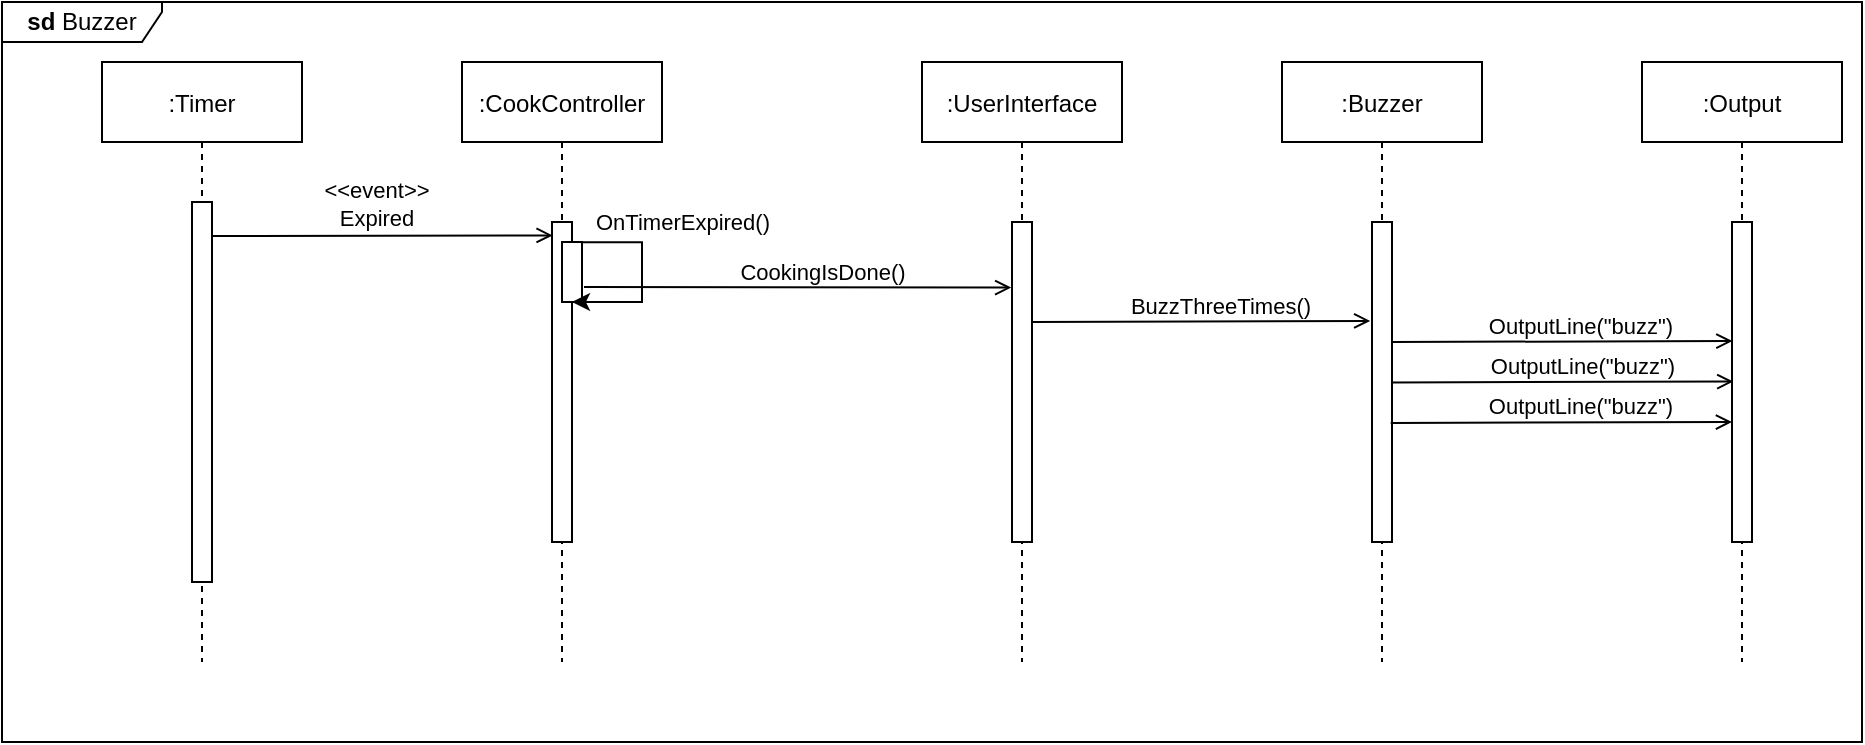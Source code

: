 <mxfile version="15.9.4" type="device"><diagram id="kgpKYQtTHZ0yAKxKKP6v" name="Page-1"><mxGraphModel dx="920" dy="484" grid="1" gridSize="10" guides="1" tooltips="1" connect="1" arrows="1" fold="1" page="1" pageScale="1" pageWidth="850" pageHeight="1100" math="0" shadow="0"><root><mxCell id="0"/><mxCell id="1" parent="0"/><mxCell id="mbxAYATVtIBbh6k8xHTE-3" value="" style="endArrow=open;html=1;rounded=0;endFill=0;entryX=0.033;entryY=0.042;entryDx=0;entryDy=0;entryPerimeter=0;" edge="1" parent="1" target="3nuBFxr9cyL0pnOWT2aG-6"><mxGeometry width="50" height="50" relative="1" as="geometry"><mxPoint x="170" y="167" as="sourcePoint"/><mxPoint x="340" y="166" as="targetPoint"/></mxGeometry></mxCell><mxCell id="mbxAYATVtIBbh6k8xHTE-6" value="&amp;lt;&amp;lt;event&amp;gt;&amp;gt;&lt;br&gt;Expired" style="edgeLabel;html=1;align=center;verticalAlign=middle;resizable=0;points=[];" vertex="1" connectable="0" parent="mbxAYATVtIBbh6k8xHTE-3"><mxGeometry x="-0.127" relative="1" as="geometry"><mxPoint x="10" y="-16" as="offset"/></mxGeometry></mxCell><mxCell id="3nuBFxr9cyL0pnOWT2aG-1" value=":Timer" style="shape=umlLifeline;perimeter=lifelinePerimeter;container=1;collapsible=0;recursiveResize=0;rounded=0;shadow=0;strokeWidth=1;" parent="1" vertex="1"><mxGeometry x="120" y="80" width="100" height="300" as="geometry"/></mxCell><mxCell id="3nuBFxr9cyL0pnOWT2aG-2" value="" style="points=[];perimeter=orthogonalPerimeter;rounded=0;shadow=0;strokeWidth=1;" parent="3nuBFxr9cyL0pnOWT2aG-1" vertex="1"><mxGeometry x="45" y="70" width="10" height="190" as="geometry"/></mxCell><mxCell id="3nuBFxr9cyL0pnOWT2aG-5" value=":CookController" style="shape=umlLifeline;perimeter=lifelinePerimeter;container=1;collapsible=0;recursiveResize=0;rounded=0;shadow=0;strokeWidth=1;" parent="1" vertex="1"><mxGeometry x="300" y="80" width="100" height="300" as="geometry"/></mxCell><mxCell id="3nuBFxr9cyL0pnOWT2aG-6" value="" style="points=[];perimeter=orthogonalPerimeter;rounded=0;shadow=0;strokeWidth=1;" parent="3nuBFxr9cyL0pnOWT2aG-5" vertex="1"><mxGeometry x="45" y="80" width="10" height="160" as="geometry"/></mxCell><mxCell id="mbxAYATVtIBbh6k8xHTE-10" value="" style="points=[];perimeter=orthogonalPerimeter;rounded=0;shadow=0;strokeWidth=1;" vertex="1" parent="3nuBFxr9cyL0pnOWT2aG-5"><mxGeometry x="50" y="90" width="10" height="30" as="geometry"/></mxCell><mxCell id="mbxAYATVtIBbh6k8xHTE-7" value="" style="endArrow=classic;html=1;rounded=0;exitX=1.5;exitY=0.063;exitDx=0;exitDy=0;exitPerimeter=0;edgeStyle=orthogonalEdgeStyle;entryX=1;entryY=0.256;entryDx=0;entryDy=0;entryPerimeter=0;" edge="1" parent="3nuBFxr9cyL0pnOWT2aG-5" source="3nuBFxr9cyL0pnOWT2aG-6" target="3nuBFxr9cyL0pnOWT2aG-6"><mxGeometry width="50" height="50" relative="1" as="geometry"><mxPoint x="70" y="130" as="sourcePoint"/><mxPoint x="110" y="120" as="targetPoint"/><Array as="points"><mxPoint x="90" y="90"/><mxPoint x="90" y="120"/><mxPoint x="55" y="120"/></Array></mxGeometry></mxCell><mxCell id="mbxAYATVtIBbh6k8xHTE-9" value="OnTimerExpired()" style="edgeLabel;html=1;align=center;verticalAlign=middle;resizable=0;points=[];" vertex="1" connectable="0" parent="mbxAYATVtIBbh6k8xHTE-7"><mxGeometry x="-0.191" relative="1" as="geometry"><mxPoint x="20" y="-19" as="offset"/></mxGeometry></mxCell><mxCell id="mbxAYATVtIBbh6k8xHTE-11" value=":UserInterface" style="shape=umlLifeline;perimeter=lifelinePerimeter;container=1;collapsible=0;recursiveResize=0;rounded=0;shadow=0;strokeWidth=1;" vertex="1" parent="1"><mxGeometry x="530" y="80" width="100" height="300" as="geometry"/></mxCell><mxCell id="mbxAYATVtIBbh6k8xHTE-12" value="" style="points=[];perimeter=orthogonalPerimeter;rounded=0;shadow=0;strokeWidth=1;" vertex="1" parent="mbxAYATVtIBbh6k8xHTE-11"><mxGeometry x="45" y="80" width="10" height="160" as="geometry"/></mxCell><mxCell id="mbxAYATVtIBbh6k8xHTE-16" value="" style="endArrow=open;html=1;rounded=0;exitX=1.1;exitY=0.748;exitDx=0;exitDy=0;exitPerimeter=0;entryX=-0.038;entryY=0.205;entryDx=0;entryDy=0;entryPerimeter=0;endFill=0;" edge="1" parent="1" source="mbxAYATVtIBbh6k8xHTE-10" target="mbxAYATVtIBbh6k8xHTE-12"><mxGeometry width="50" height="50" relative="1" as="geometry"><mxPoint x="410" y="270" as="sourcePoint"/><mxPoint x="460" y="220" as="targetPoint"/></mxGeometry></mxCell><mxCell id="mbxAYATVtIBbh6k8xHTE-17" value="CookingIsDone()" style="edgeLabel;html=1;align=center;verticalAlign=middle;resizable=0;points=[];" vertex="1" connectable="0" parent="mbxAYATVtIBbh6k8xHTE-16"><mxGeometry x="0.141" relative="1" as="geometry"><mxPoint x="-3" y="-8" as="offset"/></mxGeometry></mxCell><mxCell id="mbxAYATVtIBbh6k8xHTE-18" value=":Buzzer" style="shape=umlLifeline;perimeter=lifelinePerimeter;container=1;collapsible=0;recursiveResize=0;rounded=0;shadow=0;strokeWidth=1;" vertex="1" parent="1"><mxGeometry x="710" y="80" width="100" height="300" as="geometry"/></mxCell><mxCell id="mbxAYATVtIBbh6k8xHTE-19" value="" style="points=[];perimeter=orthogonalPerimeter;rounded=0;shadow=0;strokeWidth=1;" vertex="1" parent="mbxAYATVtIBbh6k8xHTE-18"><mxGeometry x="45" y="80" width="10" height="160" as="geometry"/></mxCell><mxCell id="mbxAYATVtIBbh6k8xHTE-20" value="" style="endArrow=open;html=1;rounded=0;exitX=1.1;exitY=0.748;exitDx=0;exitDy=0;exitPerimeter=0;endFill=0;entryX=-0.089;entryY=0.309;entryDx=0;entryDy=0;entryPerimeter=0;" edge="1" parent="mbxAYATVtIBbh6k8xHTE-18" target="mbxAYATVtIBbh6k8xHTE-19"><mxGeometry width="50" height="50" relative="1" as="geometry"><mxPoint x="-125" y="130.0" as="sourcePoint"/><mxPoint x="40" y="130" as="targetPoint"/></mxGeometry></mxCell><mxCell id="mbxAYATVtIBbh6k8xHTE-21" value="BuzzThreeTimes()" style="edgeLabel;html=1;align=center;verticalAlign=middle;resizable=0;points=[];" vertex="1" connectable="0" parent="mbxAYATVtIBbh6k8xHTE-20"><mxGeometry x="0.141" relative="1" as="geometry"><mxPoint x="-3" y="-8" as="offset"/></mxGeometry></mxCell><mxCell id="mbxAYATVtIBbh6k8xHTE-28" value="" style="endArrow=open;html=1;rounded=0;endFill=0;entryX=0.022;entryY=0.372;entryDx=0;entryDy=0;entryPerimeter=0;exitX=0.956;exitY=0.375;exitDx=0;exitDy=0;exitPerimeter=0;" edge="1" parent="mbxAYATVtIBbh6k8xHTE-18"><mxGeometry width="50" height="50" relative="1" as="geometry"><mxPoint x="55" y="160.24" as="sourcePoint"/><mxPoint x="225.66" y="159.76" as="targetPoint"/></mxGeometry></mxCell><mxCell id="mbxAYATVtIBbh6k8xHTE-29" value="OutputLine(&quot;buzz&quot;)" style="edgeLabel;html=1;align=center;verticalAlign=middle;resizable=0;points=[];" vertex="1" connectable="0" parent="mbxAYATVtIBbh6k8xHTE-28"><mxGeometry x="0.141" relative="1" as="geometry"><mxPoint x="-3" y="-8" as="offset"/></mxGeometry></mxCell><mxCell id="mbxAYATVtIBbh6k8xHTE-22" value=":Output" style="shape=umlLifeline;perimeter=lifelinePerimeter;container=1;collapsible=0;recursiveResize=0;rounded=0;shadow=0;strokeWidth=1;" vertex="1" parent="1"><mxGeometry x="890" y="80" width="100" height="300" as="geometry"/></mxCell><mxCell id="mbxAYATVtIBbh6k8xHTE-23" value="" style="points=[];perimeter=orthogonalPerimeter;rounded=0;shadow=0;strokeWidth=1;" vertex="1" parent="mbxAYATVtIBbh6k8xHTE-22"><mxGeometry x="45" y="80" width="10" height="160" as="geometry"/></mxCell><mxCell id="mbxAYATVtIBbh6k8xHTE-30" value="" style="endArrow=open;html=1;rounded=0;endFill=0;entryX=0.022;entryY=0.372;entryDx=0;entryDy=0;entryPerimeter=0;exitX=0.956;exitY=0.375;exitDx=0;exitDy=0;exitPerimeter=0;" edge="1" parent="mbxAYATVtIBbh6k8xHTE-22"><mxGeometry width="50" height="50" relative="1" as="geometry"><mxPoint x="-125.66" y="180.48" as="sourcePoint"/><mxPoint x="45" y="180" as="targetPoint"/></mxGeometry></mxCell><mxCell id="mbxAYATVtIBbh6k8xHTE-31" value="OutputLine(&quot;buzz&quot;)" style="edgeLabel;html=1;align=center;verticalAlign=middle;resizable=0;points=[];" vertex="1" connectable="0" parent="mbxAYATVtIBbh6k8xHTE-30"><mxGeometry x="0.141" relative="1" as="geometry"><mxPoint x="-3" y="-8" as="offset"/></mxGeometry></mxCell><mxCell id="mbxAYATVtIBbh6k8xHTE-24" value="" style="endArrow=open;html=1;rounded=0;endFill=0;entryX=0.022;entryY=0.372;entryDx=0;entryDy=0;entryPerimeter=0;exitX=0.956;exitY=0.375;exitDx=0;exitDy=0;exitPerimeter=0;" edge="1" parent="1" target="mbxAYATVtIBbh6k8xHTE-23" source="mbxAYATVtIBbh6k8xHTE-19"><mxGeometry width="50" height="50" relative="1" as="geometry"><mxPoint x="770" y="220" as="sourcePoint"/><mxPoint x="930" y="210" as="targetPoint"/></mxGeometry></mxCell><mxCell id="mbxAYATVtIBbh6k8xHTE-25" value="OutputLine(&quot;buzz&quot;)" style="edgeLabel;html=1;align=center;verticalAlign=middle;resizable=0;points=[];" vertex="1" connectable="0" parent="mbxAYATVtIBbh6k8xHTE-24"><mxGeometry x="0.141" relative="1" as="geometry"><mxPoint x="-3" y="-8" as="offset"/></mxGeometry></mxCell><mxCell id="mbxAYATVtIBbh6k8xHTE-32" value="&lt;b&gt;sd&lt;/b&gt; Buzzer" style="shape=umlFrame;whiteSpace=wrap;html=1;width=80;height=20;" vertex="1" parent="1"><mxGeometry x="70" y="50" width="930" height="370" as="geometry"/></mxCell></root></mxGraphModel></diagram></mxfile>